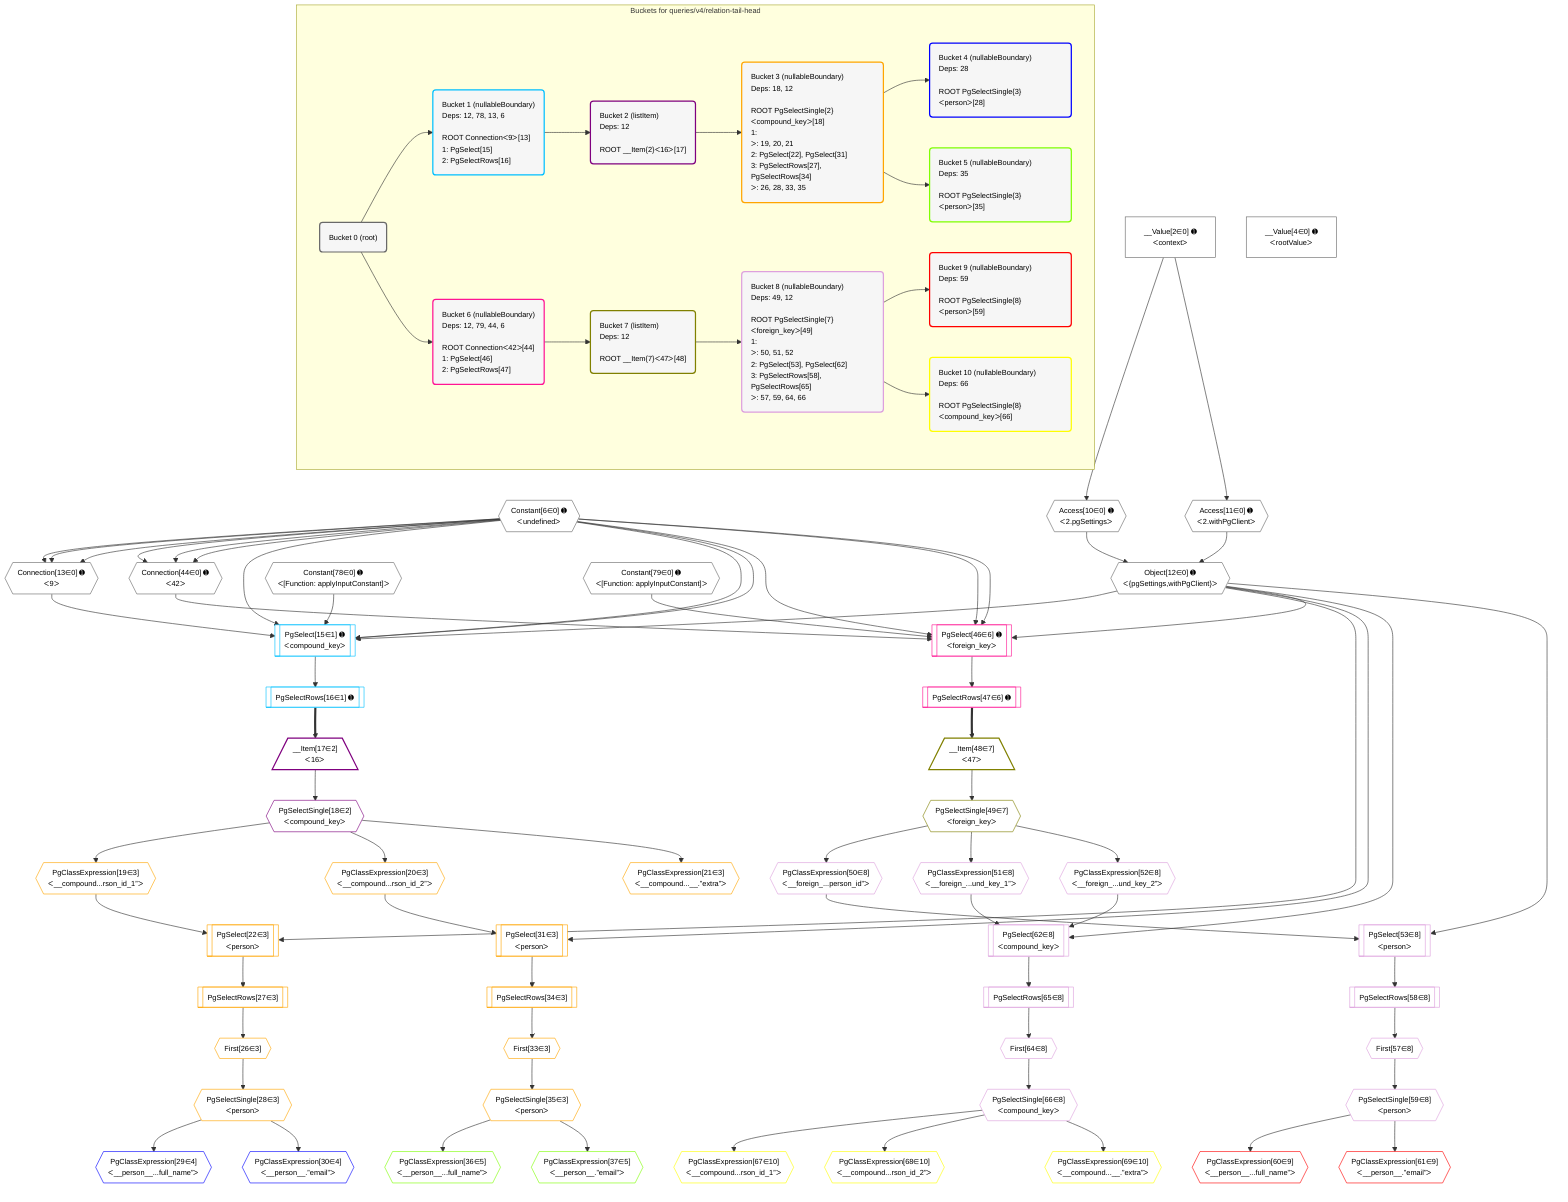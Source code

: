 %%{init: {'themeVariables': { 'fontSize': '12px'}}}%%
graph TD
    classDef path fill:#eee,stroke:#000,color:#000
    classDef plan fill:#fff,stroke-width:1px,color:#000
    classDef itemplan fill:#fff,stroke-width:2px,color:#000
    classDef unbatchedplan fill:#dff,stroke-width:1px,color:#000
    classDef sideeffectplan fill:#fcc,stroke-width:2px,color:#000
    classDef bucket fill:#f6f6f6,color:#000,stroke-width:2px,text-align:left


    %% plan dependencies
    Connection13{{"Connection[13∈0] ➊<br />ᐸ9ᐳ"}}:::plan
    Constant6{{"Constant[6∈0] ➊<br />ᐸundefinedᐳ"}}:::plan
    Constant6 & Constant6 & Constant6 --> Connection13
    Connection44{{"Connection[44∈0] ➊<br />ᐸ42ᐳ"}}:::plan
    Constant6 & Constant6 & Constant6 --> Connection44
    Object12{{"Object[12∈0] ➊<br />ᐸ{pgSettings,withPgClient}ᐳ"}}:::plan
    Access10{{"Access[10∈0] ➊<br />ᐸ2.pgSettingsᐳ"}}:::plan
    Access11{{"Access[11∈0] ➊<br />ᐸ2.withPgClientᐳ"}}:::plan
    Access10 & Access11 --> Object12
    __Value2["__Value[2∈0] ➊<br />ᐸcontextᐳ"]:::plan
    __Value2 --> Access10
    __Value2 --> Access11
    __Value4["__Value[4∈0] ➊<br />ᐸrootValueᐳ"]:::plan
    Constant78{{"Constant[78∈0] ➊<br />ᐸ[Function: applyInputConstant]ᐳ"}}:::plan
    Constant79{{"Constant[79∈0] ➊<br />ᐸ[Function: applyInputConstant]ᐳ"}}:::plan
    PgSelect15[["PgSelect[15∈1] ➊<br />ᐸcompound_keyᐳ"]]:::plan
    Object12 & Constant78 & Connection13 & Constant6 & Constant6 & Constant6 --> PgSelect15
    PgSelectRows16[["PgSelectRows[16∈1] ➊"]]:::plan
    PgSelect15 --> PgSelectRows16
    __Item17[/"__Item[17∈2]<br />ᐸ16ᐳ"\]:::itemplan
    PgSelectRows16 ==> __Item17
    PgSelectSingle18{{"PgSelectSingle[18∈2]<br />ᐸcompound_keyᐳ"}}:::plan
    __Item17 --> PgSelectSingle18
    PgSelect22[["PgSelect[22∈3]<br />ᐸpersonᐳ"]]:::plan
    PgClassExpression19{{"PgClassExpression[19∈3]<br />ᐸ__compound...rson_id_1”ᐳ"}}:::plan
    Object12 & PgClassExpression19 --> PgSelect22
    PgSelect31[["PgSelect[31∈3]<br />ᐸpersonᐳ"]]:::plan
    PgClassExpression20{{"PgClassExpression[20∈3]<br />ᐸ__compound...rson_id_2”ᐳ"}}:::plan
    Object12 & PgClassExpression20 --> PgSelect31
    PgSelectSingle18 --> PgClassExpression19
    PgSelectSingle18 --> PgClassExpression20
    PgClassExpression21{{"PgClassExpression[21∈3]<br />ᐸ__compound...__.”extra”ᐳ"}}:::plan
    PgSelectSingle18 --> PgClassExpression21
    First26{{"First[26∈3]"}}:::plan
    PgSelectRows27[["PgSelectRows[27∈3]"]]:::plan
    PgSelectRows27 --> First26
    PgSelect22 --> PgSelectRows27
    PgSelectSingle28{{"PgSelectSingle[28∈3]<br />ᐸpersonᐳ"}}:::plan
    First26 --> PgSelectSingle28
    First33{{"First[33∈3]"}}:::plan
    PgSelectRows34[["PgSelectRows[34∈3]"]]:::plan
    PgSelectRows34 --> First33
    PgSelect31 --> PgSelectRows34
    PgSelectSingle35{{"PgSelectSingle[35∈3]<br />ᐸpersonᐳ"}}:::plan
    First33 --> PgSelectSingle35
    PgClassExpression29{{"PgClassExpression[29∈4]<br />ᐸ__person__...full_name”ᐳ"}}:::plan
    PgSelectSingle28 --> PgClassExpression29
    PgClassExpression30{{"PgClassExpression[30∈4]<br />ᐸ__person__.”email”ᐳ"}}:::plan
    PgSelectSingle28 --> PgClassExpression30
    PgClassExpression36{{"PgClassExpression[36∈5]<br />ᐸ__person__...full_name”ᐳ"}}:::plan
    PgSelectSingle35 --> PgClassExpression36
    PgClassExpression37{{"PgClassExpression[37∈5]<br />ᐸ__person__.”email”ᐳ"}}:::plan
    PgSelectSingle35 --> PgClassExpression37
    PgSelect46[["PgSelect[46∈6] ➊<br />ᐸforeign_keyᐳ"]]:::plan
    Object12 & Constant79 & Connection44 & Constant6 & Constant6 & Constant6 --> PgSelect46
    PgSelectRows47[["PgSelectRows[47∈6] ➊"]]:::plan
    PgSelect46 --> PgSelectRows47
    __Item48[/"__Item[48∈7]<br />ᐸ47ᐳ"\]:::itemplan
    PgSelectRows47 ==> __Item48
    PgSelectSingle49{{"PgSelectSingle[49∈7]<br />ᐸforeign_keyᐳ"}}:::plan
    __Item48 --> PgSelectSingle49
    PgSelect62[["PgSelect[62∈8]<br />ᐸcompound_keyᐳ"]]:::plan
    PgClassExpression51{{"PgClassExpression[51∈8]<br />ᐸ__foreign_...und_key_1”ᐳ"}}:::plan
    PgClassExpression52{{"PgClassExpression[52∈8]<br />ᐸ__foreign_...und_key_2”ᐳ"}}:::plan
    Object12 & PgClassExpression51 & PgClassExpression52 --> PgSelect62
    PgSelect53[["PgSelect[53∈8]<br />ᐸpersonᐳ"]]:::plan
    PgClassExpression50{{"PgClassExpression[50∈8]<br />ᐸ__foreign_...person_id”ᐳ"}}:::plan
    Object12 & PgClassExpression50 --> PgSelect53
    PgSelectSingle49 --> PgClassExpression50
    PgSelectSingle49 --> PgClassExpression51
    PgSelectSingle49 --> PgClassExpression52
    First57{{"First[57∈8]"}}:::plan
    PgSelectRows58[["PgSelectRows[58∈8]"]]:::plan
    PgSelectRows58 --> First57
    PgSelect53 --> PgSelectRows58
    PgSelectSingle59{{"PgSelectSingle[59∈8]<br />ᐸpersonᐳ"}}:::plan
    First57 --> PgSelectSingle59
    First64{{"First[64∈8]"}}:::plan
    PgSelectRows65[["PgSelectRows[65∈8]"]]:::plan
    PgSelectRows65 --> First64
    PgSelect62 --> PgSelectRows65
    PgSelectSingle66{{"PgSelectSingle[66∈8]<br />ᐸcompound_keyᐳ"}}:::plan
    First64 --> PgSelectSingle66
    PgClassExpression60{{"PgClassExpression[60∈9]<br />ᐸ__person__...full_name”ᐳ"}}:::plan
    PgSelectSingle59 --> PgClassExpression60
    PgClassExpression61{{"PgClassExpression[61∈9]<br />ᐸ__person__.”email”ᐳ"}}:::plan
    PgSelectSingle59 --> PgClassExpression61
    PgClassExpression67{{"PgClassExpression[67∈10]<br />ᐸ__compound...rson_id_1”ᐳ"}}:::plan
    PgSelectSingle66 --> PgClassExpression67
    PgClassExpression68{{"PgClassExpression[68∈10]<br />ᐸ__compound...rson_id_2”ᐳ"}}:::plan
    PgSelectSingle66 --> PgClassExpression68
    PgClassExpression69{{"PgClassExpression[69∈10]<br />ᐸ__compound...__.”extra”ᐳ"}}:::plan
    PgSelectSingle66 --> PgClassExpression69

    %% define steps

    subgraph "Buckets for queries/v4/relation-tail-head"
    Bucket0("Bucket 0 (root)"):::bucket
    classDef bucket0 stroke:#696969
    class Bucket0,__Value2,__Value4,Constant6,Access10,Access11,Object12,Connection13,Connection44,Constant78,Constant79 bucket0
    Bucket1("Bucket 1 (nullableBoundary)<br />Deps: 12, 78, 13, 6<br /><br />ROOT Connectionᐸ9ᐳ[13]<br />1: PgSelect[15]<br />2: PgSelectRows[16]"):::bucket
    classDef bucket1 stroke:#00bfff
    class Bucket1,PgSelect15,PgSelectRows16 bucket1
    Bucket2("Bucket 2 (listItem)<br />Deps: 12<br /><br />ROOT __Item{2}ᐸ16ᐳ[17]"):::bucket
    classDef bucket2 stroke:#7f007f
    class Bucket2,__Item17,PgSelectSingle18 bucket2
    Bucket3("Bucket 3 (nullableBoundary)<br />Deps: 18, 12<br /><br />ROOT PgSelectSingle{2}ᐸcompound_keyᐳ[18]<br />1: <br />ᐳ: 19, 20, 21<br />2: PgSelect[22], PgSelect[31]<br />3: PgSelectRows[27], PgSelectRows[34]<br />ᐳ: 26, 28, 33, 35"):::bucket
    classDef bucket3 stroke:#ffa500
    class Bucket3,PgClassExpression19,PgClassExpression20,PgClassExpression21,PgSelect22,First26,PgSelectRows27,PgSelectSingle28,PgSelect31,First33,PgSelectRows34,PgSelectSingle35 bucket3
    Bucket4("Bucket 4 (nullableBoundary)<br />Deps: 28<br /><br />ROOT PgSelectSingle{3}ᐸpersonᐳ[28]"):::bucket
    classDef bucket4 stroke:#0000ff
    class Bucket4,PgClassExpression29,PgClassExpression30 bucket4
    Bucket5("Bucket 5 (nullableBoundary)<br />Deps: 35<br /><br />ROOT PgSelectSingle{3}ᐸpersonᐳ[35]"):::bucket
    classDef bucket5 stroke:#7fff00
    class Bucket5,PgClassExpression36,PgClassExpression37 bucket5
    Bucket6("Bucket 6 (nullableBoundary)<br />Deps: 12, 79, 44, 6<br /><br />ROOT Connectionᐸ42ᐳ[44]<br />1: PgSelect[46]<br />2: PgSelectRows[47]"):::bucket
    classDef bucket6 stroke:#ff1493
    class Bucket6,PgSelect46,PgSelectRows47 bucket6
    Bucket7("Bucket 7 (listItem)<br />Deps: 12<br /><br />ROOT __Item{7}ᐸ47ᐳ[48]"):::bucket
    classDef bucket7 stroke:#808000
    class Bucket7,__Item48,PgSelectSingle49 bucket7
    Bucket8("Bucket 8 (nullableBoundary)<br />Deps: 49, 12<br /><br />ROOT PgSelectSingle{7}ᐸforeign_keyᐳ[49]<br />1: <br />ᐳ: 50, 51, 52<br />2: PgSelect[53], PgSelect[62]<br />3: PgSelectRows[58], PgSelectRows[65]<br />ᐳ: 57, 59, 64, 66"):::bucket
    classDef bucket8 stroke:#dda0dd
    class Bucket8,PgClassExpression50,PgClassExpression51,PgClassExpression52,PgSelect53,First57,PgSelectRows58,PgSelectSingle59,PgSelect62,First64,PgSelectRows65,PgSelectSingle66 bucket8
    Bucket9("Bucket 9 (nullableBoundary)<br />Deps: 59<br /><br />ROOT PgSelectSingle{8}ᐸpersonᐳ[59]"):::bucket
    classDef bucket9 stroke:#ff0000
    class Bucket9,PgClassExpression60,PgClassExpression61 bucket9
    Bucket10("Bucket 10 (nullableBoundary)<br />Deps: 66<br /><br />ROOT PgSelectSingle{8}ᐸcompound_keyᐳ[66]"):::bucket
    classDef bucket10 stroke:#ffff00
    class Bucket10,PgClassExpression67,PgClassExpression68,PgClassExpression69 bucket10
    Bucket0 --> Bucket1 & Bucket6
    Bucket1 --> Bucket2
    Bucket2 --> Bucket3
    Bucket3 --> Bucket4 & Bucket5
    Bucket6 --> Bucket7
    Bucket7 --> Bucket8
    Bucket8 --> Bucket9 & Bucket10
    end
